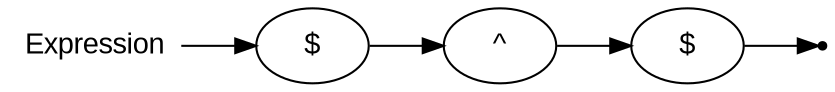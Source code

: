 digraph EXPRESSION {
  rankdir=LR;
  node [fontname="Arial"];
  start [label="Expression" shape=plaintext];
  end [label="" shape=point];
  A [label="$" shape=oval];
  B [label="^" shape=oval];
  C [label="$" shape=oval];
  start -> A;
  A -> B;
  B -> C;
  C -> end;
}